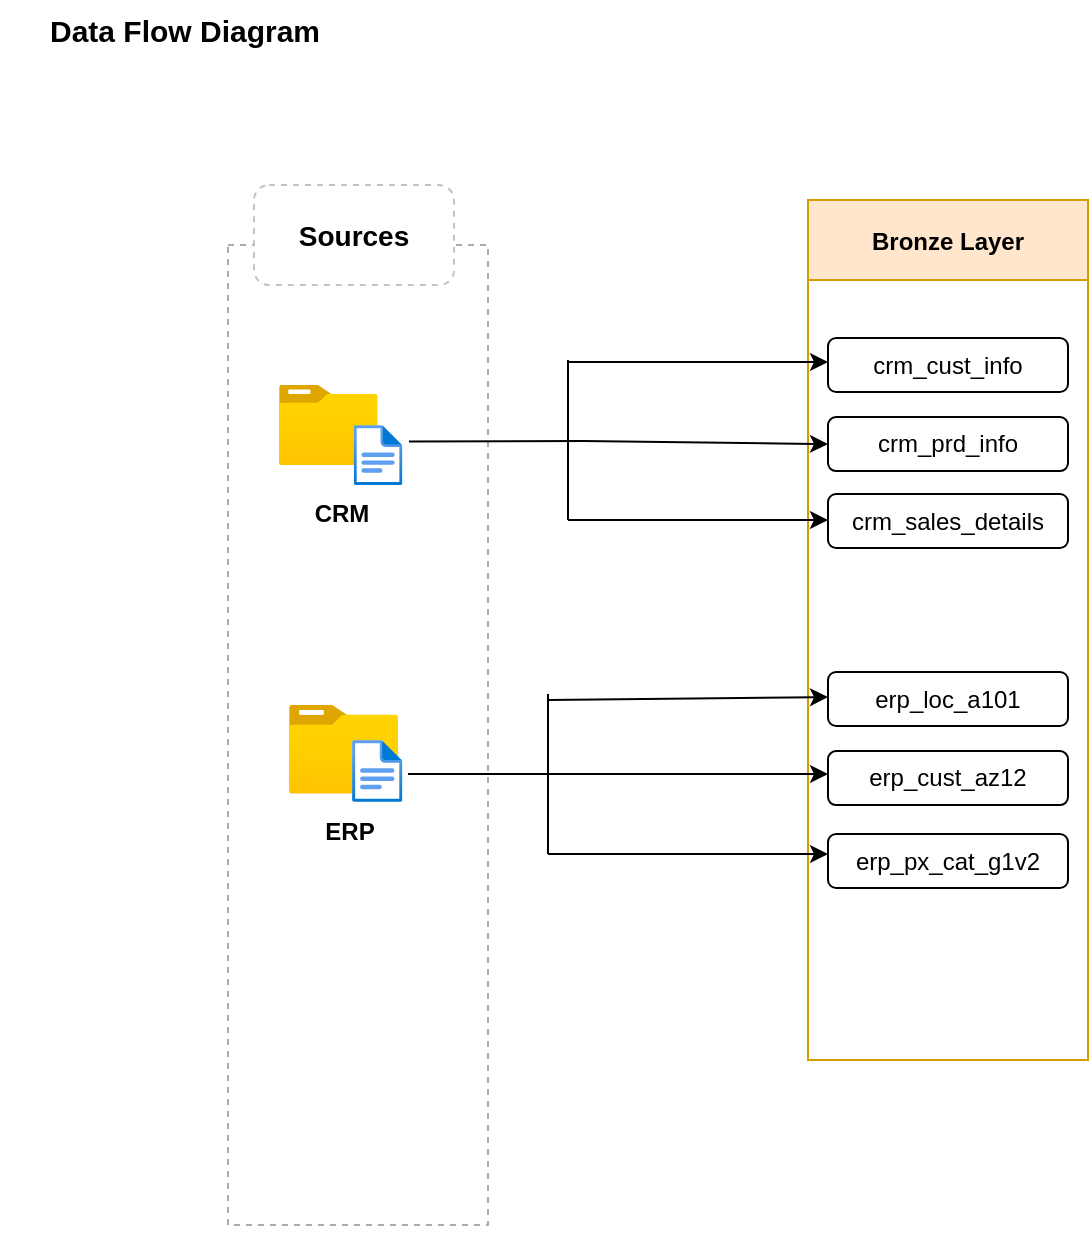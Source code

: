 <mxfile version="27.0.9">
  <diagram name="Page-1" id="m5X9Ndlb4C0uwIu__Fkk">
    <mxGraphModel dx="1042" dy="660" grid="1" gridSize="10" guides="1" tooltips="1" connect="1" arrows="1" fold="1" page="1" pageScale="1" pageWidth="850" pageHeight="1100" math="0" shadow="0">
      <root>
        <mxCell id="0" />
        <mxCell id="1" parent="0" />
        <mxCell id="iRyP6-jP_q9jGBDrqHdK-1" value="" style="rounded=0;whiteSpace=wrap;html=1;fillColor=none;dashed=1;strokeColor=light-dark(#ababab, #ededed);" parent="1" vertex="1">
          <mxGeometry x="150" y="142.56" width="130" height="490" as="geometry" />
        </mxCell>
        <mxCell id="iRyP6-jP_q9jGBDrqHdK-2" value="&lt;font&gt;&lt;b style=&quot;&quot;&gt;Sources&lt;/b&gt;&lt;/font&gt;" style="rounded=1;whiteSpace=wrap;html=1;dashed=1;strokeColor=light-dark(#c7c2c2, #ededed);fontSize=14;" parent="1" vertex="1">
          <mxGeometry x="163" y="112.56" width="100" height="50" as="geometry" />
        </mxCell>
        <mxCell id="iRyP6-jP_q9jGBDrqHdK-7" value="&lt;b&gt;&lt;font style=&quot;font-size: 12px;&quot;&gt;Bronze Layer&lt;/font&gt;&lt;/b&gt;" style="rounded=0;whiteSpace=wrap;html=1;fillColor=#ffe6cc;strokeColor=#d79b00;fontSize=14;" parent="1" vertex="1">
          <mxGeometry x="440" y="120" width="140" height="40" as="geometry" />
        </mxCell>
        <mxCell id="iRyP6-jP_q9jGBDrqHdK-8" value="" style="rounded=0;whiteSpace=wrap;html=1;fillColor=none;strokeColor=#d79b00;" parent="1" vertex="1">
          <mxGeometry x="440" y="160" width="140" height="390" as="geometry" />
        </mxCell>
        <mxCell id="iRyP6-jP_q9jGBDrqHdK-15" value="" style="image;aspect=fixed;html=1;points=[];align=center;fontSize=12;image=img/lib/azure2/general/Folder_Blank.svg;" parent="1" vertex="1">
          <mxGeometry x="175.5" y="212.56" width="49.29" height="40" as="geometry" />
        </mxCell>
        <mxCell id="iRyP6-jP_q9jGBDrqHdK-16" value="" style="image;aspect=fixed;html=1;points=[];align=center;fontSize=12;image=img/lib/azure2/general/File.svg;" parent="1" vertex="1">
          <mxGeometry x="212.85" y="232.56" width="24.35" height="30" as="geometry" />
        </mxCell>
        <mxCell id="iRyP6-jP_q9jGBDrqHdK-17" value="CRM" style="text;html=1;align=center;verticalAlign=middle;whiteSpace=wrap;rounded=0;fontStyle=1" parent="1" vertex="1">
          <mxGeometry x="175.7" y="262.56" width="61.5" height="29" as="geometry" />
        </mxCell>
        <mxCell id="iRyP6-jP_q9jGBDrqHdK-18" value="" style="image;aspect=fixed;html=1;points=[];align=center;fontSize=12;image=img/lib/azure2/general/Folder_Blank.svg;" parent="1" vertex="1">
          <mxGeometry x="180.5" y="372.56" width="54.5" height="44.23" as="geometry" />
        </mxCell>
        <mxCell id="iRyP6-jP_q9jGBDrqHdK-19" value="" style="image;aspect=fixed;html=1;points=[];align=center;fontSize=12;image=img/lib/azure2/general/File.svg;" parent="1" vertex="1">
          <mxGeometry x="212.04" y="390" width="25.16" height="31" as="geometry" />
        </mxCell>
        <mxCell id="iRyP6-jP_q9jGBDrqHdK-20" value="ERP" style="text;html=1;align=center;verticalAlign=middle;whiteSpace=wrap;rounded=0;fontStyle=1" parent="1" vertex="1">
          <mxGeometry x="180.5" y="421" width="60" height="30" as="geometry" />
        </mxCell>
        <mxCell id="jI-nzRKR6AHuLzBKIUge-7" value="" style="edgeStyle=orthogonalEdgeStyle;rounded=0;orthogonalLoop=1;jettySize=auto;html=1;" parent="1" edge="1">
          <mxGeometry relative="1" as="geometry">
            <mxPoint x="510" y="236.12" as="targetPoint" />
          </mxGeometry>
        </mxCell>
        <mxCell id="iRyP6-jP_q9jGBDrqHdK-52" value="&lt;font style=&quot;font-size: 15px;&quot;&gt;&lt;b&gt;Data Flow Diagram&lt;/b&gt;&lt;/font&gt;" style="text;html=1;align=center;verticalAlign=middle;whiteSpace=wrap;rounded=0;" parent="1" vertex="1">
          <mxGeometry x="36.85" y="20" width="183.15" height="30" as="geometry" />
        </mxCell>
        <mxCell id="jI-nzRKR6AHuLzBKIUge-1" style="edgeStyle=orthogonalEdgeStyle;rounded=0;orthogonalLoop=1;jettySize=auto;html=1;exitX=0.5;exitY=1;exitDx=0;exitDy=0;" parent="1" source="iRyP6-jP_q9jGBDrqHdK-1" target="iRyP6-jP_q9jGBDrqHdK-1" edge="1">
          <mxGeometry relative="1" as="geometry" />
        </mxCell>
        <mxCell id="jI-nzRKR6AHuLzBKIUge-4" style="edgeStyle=orthogonalEdgeStyle;rounded=0;orthogonalLoop=1;jettySize=auto;html=1;exitX=0.5;exitY=1;exitDx=0;exitDy=0;" parent="1" source="iRyP6-jP_q9jGBDrqHdK-1" target="iRyP6-jP_q9jGBDrqHdK-1" edge="1">
          <mxGeometry relative="1" as="geometry" />
        </mxCell>
        <mxCell id="jI-nzRKR6AHuLzBKIUge-8" value="crm_cust_info" style="rounded=1;whiteSpace=wrap;html=1;" parent="1" vertex="1">
          <mxGeometry x="450" y="189" width="120" height="27" as="geometry" />
        </mxCell>
        <mxCell id="jI-nzRKR6AHuLzBKIUge-9" value="crm_prd_info" style="rounded=1;whiteSpace=wrap;html=1;" parent="1" vertex="1">
          <mxGeometry x="450" y="228.56" width="120" height="27" as="geometry" />
        </mxCell>
        <mxCell id="jI-nzRKR6AHuLzBKIUge-10" value="crm_sales_details" style="rounded=1;whiteSpace=wrap;html=1;" parent="1" vertex="1">
          <mxGeometry x="450" y="267" width="120" height="27" as="geometry" />
        </mxCell>
        <mxCell id="jI-nzRKR6AHuLzBKIUge-11" value="" style="endArrow=classic;html=1;rounded=0;exitX=0.836;exitY=0.488;exitDx=0;exitDy=0;exitPerimeter=0;entryX=0;entryY=0.5;entryDx=0;entryDy=0;" parent="1" target="jI-nzRKR6AHuLzBKIUge-9" edge="1">
          <mxGeometry width="50" height="50" relative="1" as="geometry">
            <mxPoint x="240.497" y="240.7" as="sourcePoint" />
            <mxPoint x="457.29" y="200" as="targetPoint" />
            <Array as="points">
              <mxPoint x="327.29" y="240.5" />
            </Array>
          </mxGeometry>
        </mxCell>
        <mxCell id="jI-nzRKR6AHuLzBKIUge-12" value="" style="endArrow=classic;html=1;rounded=0;" parent="1" edge="1">
          <mxGeometry width="50" height="50" relative="1" as="geometry">
            <mxPoint x="320" y="201" as="sourcePoint" />
            <mxPoint x="450" y="201" as="targetPoint" />
          </mxGeometry>
        </mxCell>
        <mxCell id="jI-nzRKR6AHuLzBKIUge-13" value="" style="endArrow=classic;html=1;rounded=0;" parent="1" edge="1">
          <mxGeometry width="50" height="50" relative="1" as="geometry">
            <mxPoint x="320" y="280" as="sourcePoint" />
            <mxPoint x="450" y="280" as="targetPoint" />
          </mxGeometry>
        </mxCell>
        <mxCell id="jI-nzRKR6AHuLzBKIUge-14" value="" style="endArrow=none;html=1;rounded=0;" parent="1" edge="1">
          <mxGeometry width="50" height="50" relative="1" as="geometry">
            <mxPoint x="320" y="280" as="sourcePoint" />
            <mxPoint x="320" y="200" as="targetPoint" />
          </mxGeometry>
        </mxCell>
        <mxCell id="jI-nzRKR6AHuLzBKIUge-15" value="erp_loc_a101" style="rounded=1;whiteSpace=wrap;html=1;" parent="1" vertex="1">
          <mxGeometry x="450" y="356" width="120" height="27" as="geometry" />
        </mxCell>
        <mxCell id="jI-nzRKR6AHuLzBKIUge-16" value="erp_cust_az12" style="rounded=1;whiteSpace=wrap;html=1;" parent="1" vertex="1">
          <mxGeometry x="450" y="395.56" width="120" height="27" as="geometry" />
        </mxCell>
        <mxCell id="jI-nzRKR6AHuLzBKIUge-17" value="erp_px_cat_g1v2" style="rounded=1;whiteSpace=wrap;html=1;" parent="1" vertex="1">
          <mxGeometry x="450" y="437" width="120" height="27" as="geometry" />
        </mxCell>
        <mxCell id="jI-nzRKR6AHuLzBKIUge-18" value="" style="endArrow=classic;html=1;rounded=0;entryX=0;entryY=0.5;entryDx=0;entryDy=0;" parent="1" edge="1">
          <mxGeometry width="50" height="50" relative="1" as="geometry">
            <mxPoint x="310" y="370" as="sourcePoint" />
            <mxPoint x="450" y="368.5" as="targetPoint" />
          </mxGeometry>
        </mxCell>
        <mxCell id="jI-nzRKR6AHuLzBKIUge-19" value="" style="endArrow=classic;html=1;rounded=0;" parent="1" edge="1">
          <mxGeometry width="50" height="50" relative="1" as="geometry">
            <mxPoint x="310" y="447" as="sourcePoint" />
            <mxPoint x="450" y="447" as="targetPoint" />
          </mxGeometry>
        </mxCell>
        <mxCell id="jI-nzRKR6AHuLzBKIUge-20" value="" style="endArrow=none;html=1;rounded=0;" parent="1" edge="1">
          <mxGeometry width="50" height="50" relative="1" as="geometry">
            <mxPoint x="310" y="447" as="sourcePoint" />
            <mxPoint x="310" y="367" as="targetPoint" />
          </mxGeometry>
        </mxCell>
        <mxCell id="jI-nzRKR6AHuLzBKIUge-21" value="" style="endArrow=classic;html=1;rounded=0;" parent="1" edge="1">
          <mxGeometry width="50" height="50" relative="1" as="geometry">
            <mxPoint x="240" y="407" as="sourcePoint" />
            <mxPoint x="450" y="407" as="targetPoint" />
            <Array as="points" />
          </mxGeometry>
        </mxCell>
      </root>
    </mxGraphModel>
  </diagram>
</mxfile>
